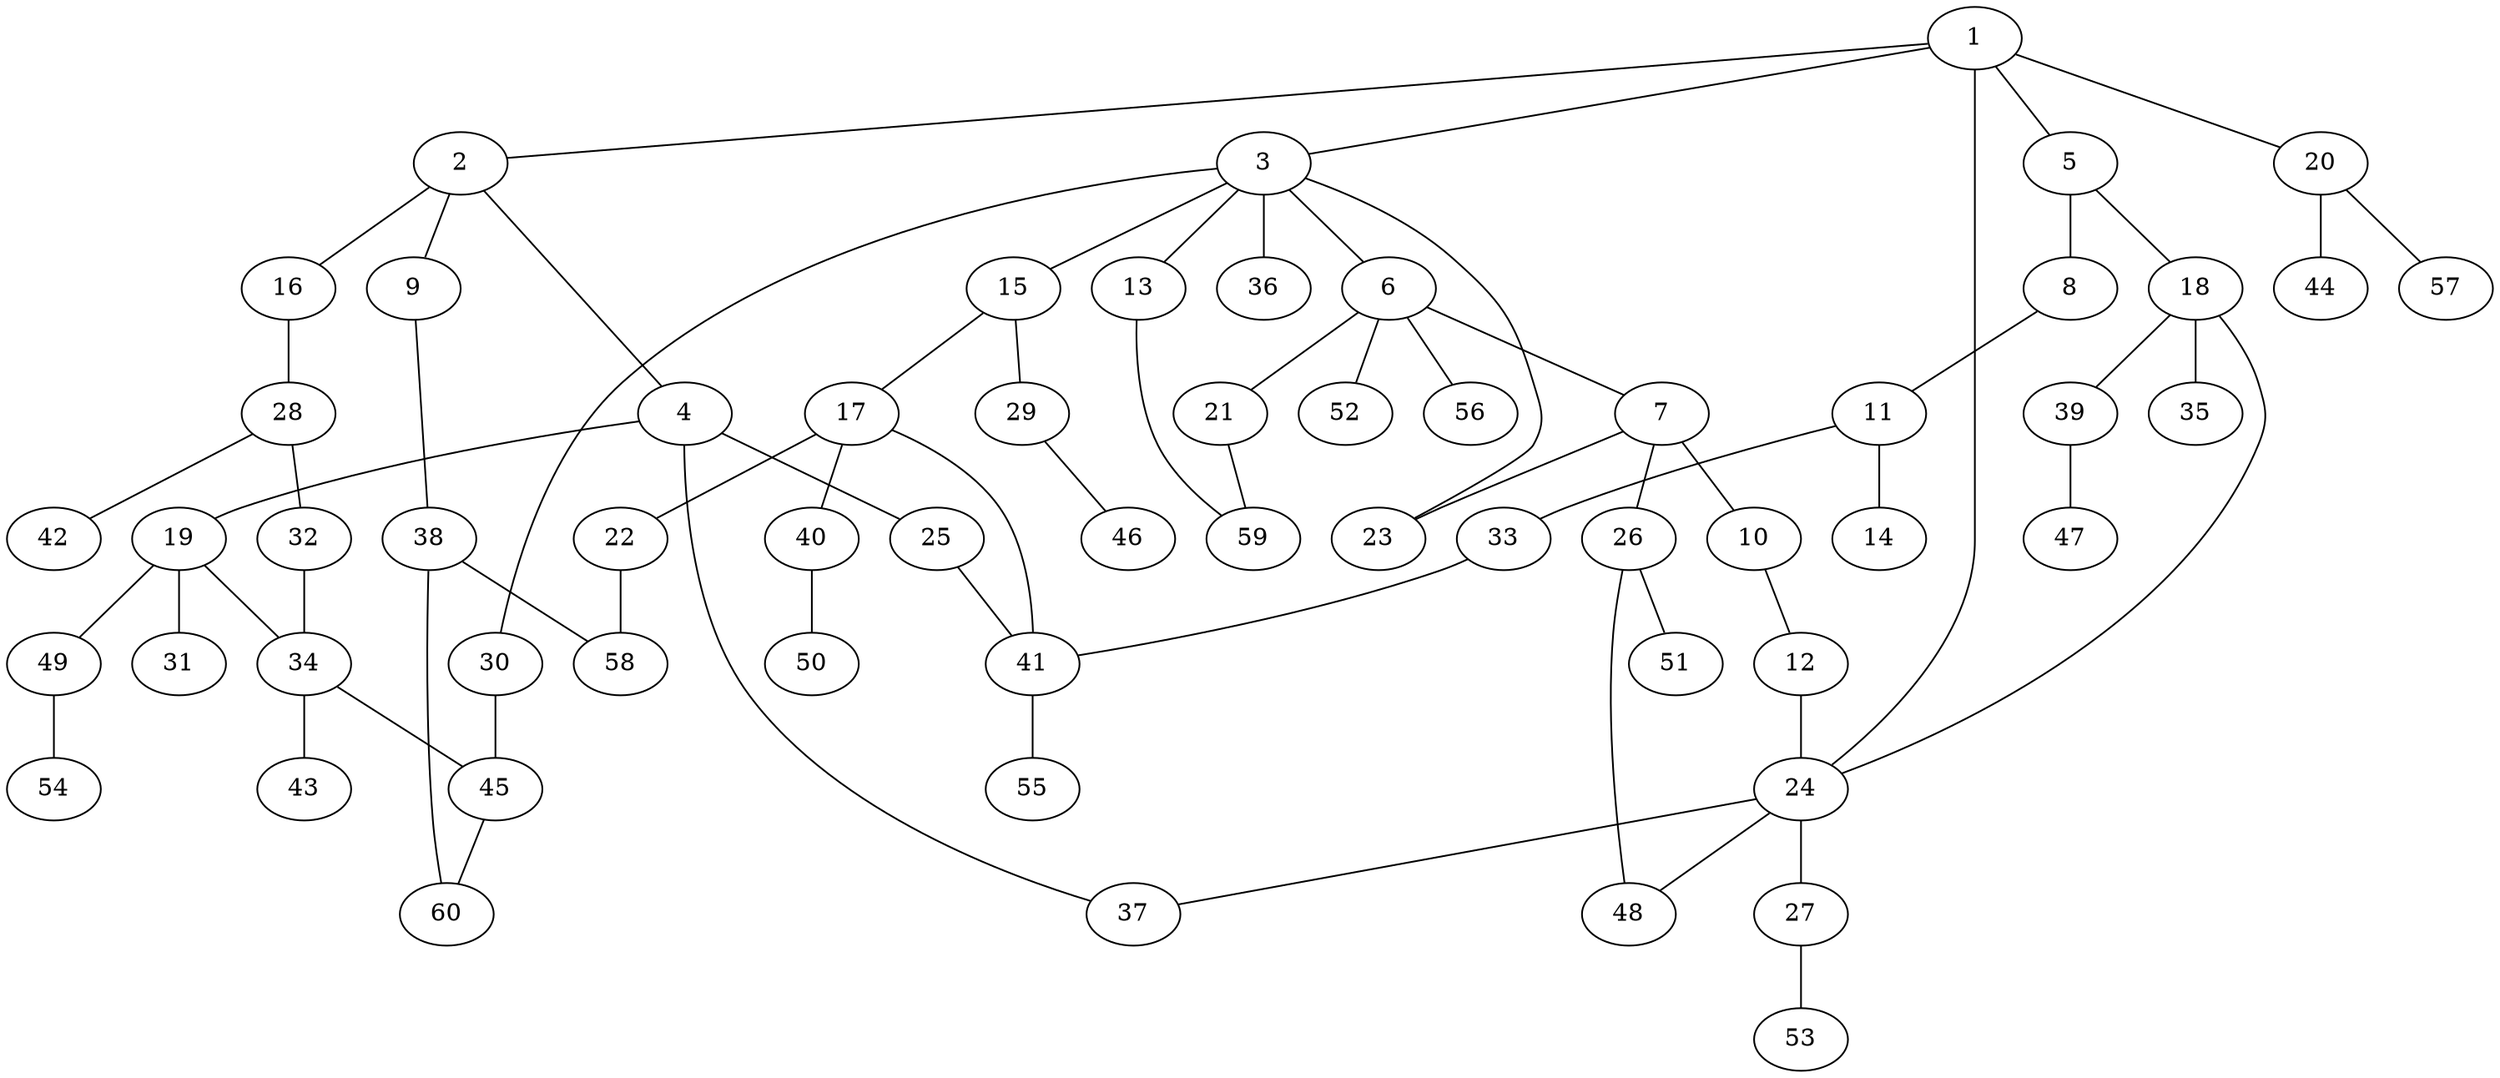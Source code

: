 graph graphname {1--2
1--3
1--5
1--20
1--24
2--4
2--9
2--16
3--6
3--13
3--15
3--23
3--30
3--36
4--19
4--25
4--37
5--8
5--18
6--7
6--21
6--52
6--56
7--10
7--23
7--26
8--11
9--38
10--12
11--14
11--33
12--24
13--59
15--17
15--29
16--28
17--22
17--40
17--41
18--24
18--35
18--39
19--31
19--34
19--49
20--44
20--57
21--59
22--58
24--27
24--37
24--48
25--41
26--48
26--51
27--53
28--32
28--42
29--46
30--45
32--34
33--41
34--43
34--45
38--58
38--60
39--47
40--50
41--55
45--60
49--54
}